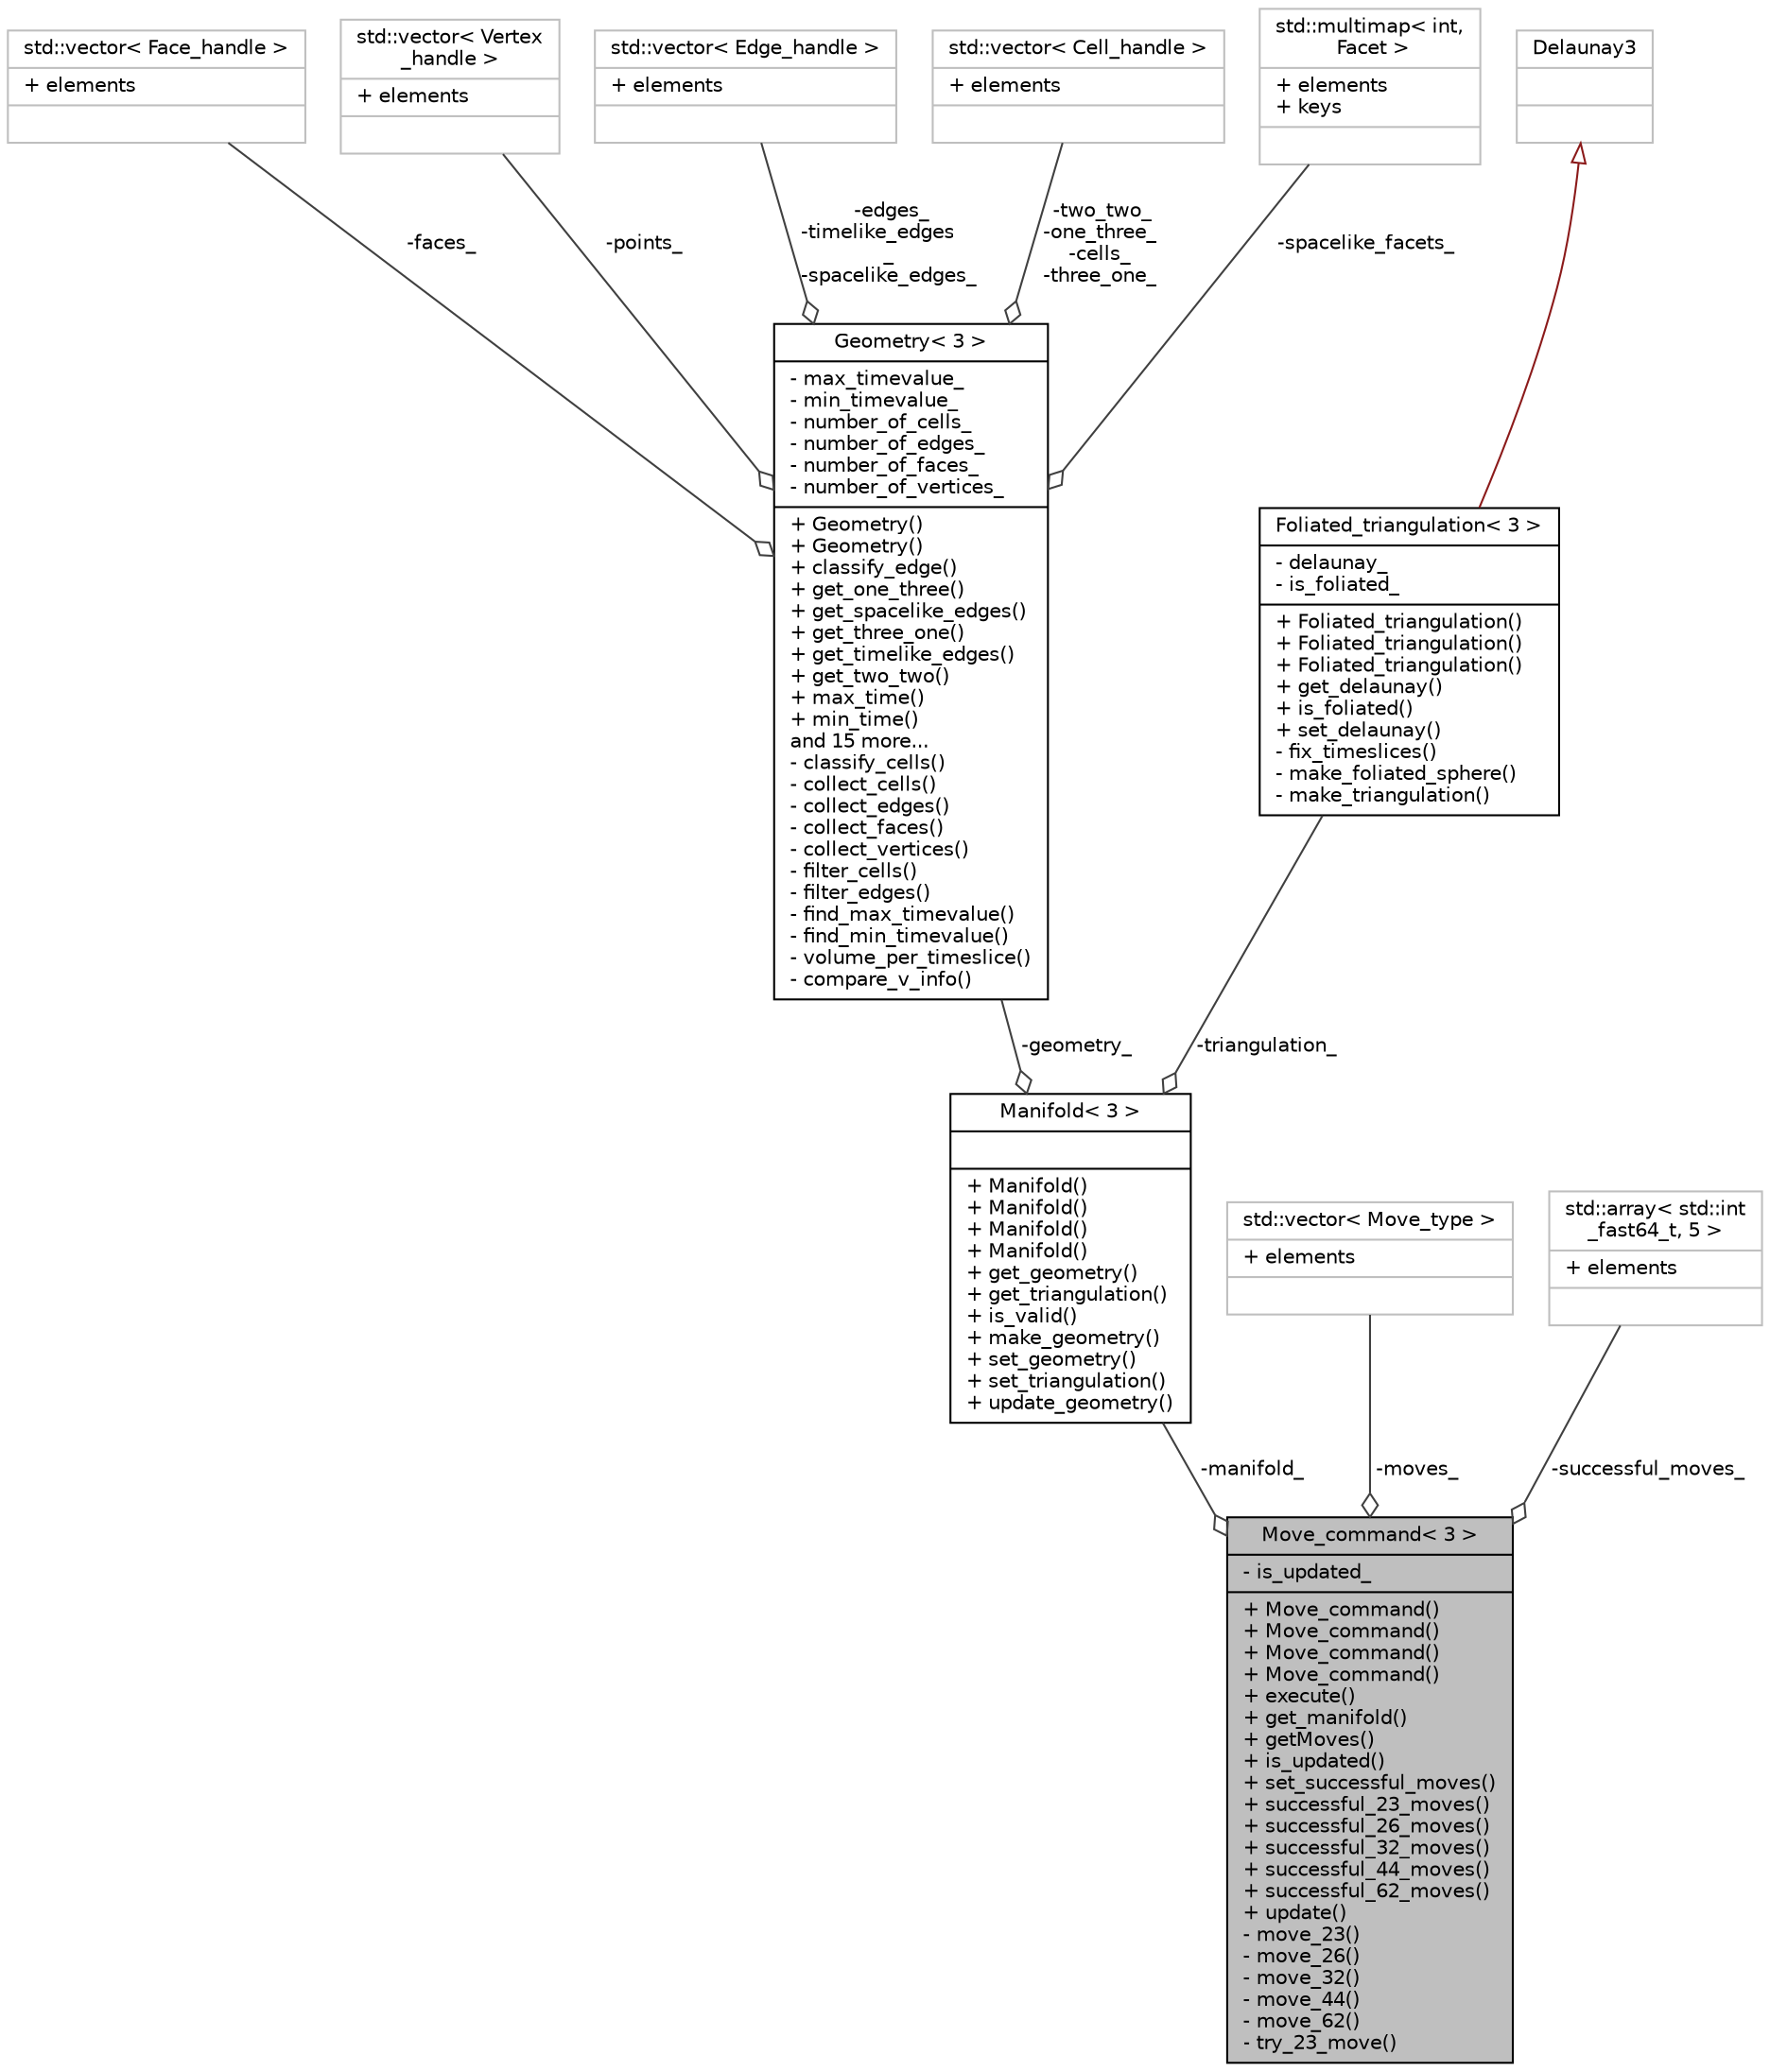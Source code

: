 digraph "Move_command&lt; 3 &gt;"
{
 // LATEX_PDF_SIZE
  edge [fontname="Helvetica",fontsize="10",labelfontname="Helvetica",labelfontsize="10"];
  node [fontname="Helvetica",fontsize="10",shape=record];
  Node1 [label="{Move_command\< 3 \>\n|- is_updated_\l|+ Move_command()\l+ Move_command()\l+ Move_command()\l+ Move_command()\l+ execute()\l+ get_manifold()\l+ getMoves()\l+ is_updated()\l+ set_successful_moves()\l+ successful_23_moves()\l+ successful_26_moves()\l+ successful_32_moves()\l+ successful_44_moves()\l+ successful_62_moves()\l+ update()\l- move_23()\l- move_26()\l- move_32()\l- move_44()\l- move_62()\l- try_23_move()\l}",height=0.2,width=0.4,color="black", fillcolor="grey75", style="filled", fontcolor="black",tooltip=" "];
  Node2 -> Node1 [color="grey25",fontsize="10",style="solid",label=" -manifold_" ,arrowhead="odiamond",fontname="Helvetica"];
  Node2 [label="{Manifold\< 3 \>\n||+ Manifold()\l+ Manifold()\l+ Manifold()\l+ Manifold()\l+ get_geometry()\l+ get_triangulation()\l+ is_valid()\l+ make_geometry()\l+ set_geometry()\l+ set_triangulation()\l+ update_geometry()\l}",height=0.2,width=0.4,color="black", fillcolor="white", style="filled",URL="$class_manifold_3_013_01_4.html",tooltip="3D Manifold"];
  Node3 -> Node2 [color="grey25",fontsize="10",style="solid",label=" -geometry_" ,arrowhead="odiamond",fontname="Helvetica"];
  Node3 [label="{Geometry\< 3 \>\n|- max_timevalue_\l- min_timevalue_\l- number_of_cells_\l- number_of_edges_\l- number_of_faces_\l- number_of_vertices_\l|+ Geometry()\l+ Geometry()\l+ classify_edge()\l+ get_one_three()\l+ get_spacelike_edges()\l+ get_three_one()\l+ get_timelike_edges()\l+ get_two_two()\l+ max_time()\l+ min_time()\land 15 more...\l- classify_cells()\l- collect_cells()\l- collect_edges()\l- collect_faces()\l- collect_vertices()\l- filter_cells()\l- filter_edges()\l- find_max_timevalue()\l- find_min_timevalue()\l- volume_per_timeslice()\l- compare_v_info()\l}",height=0.2,width=0.4,color="black", fillcolor="white", style="filled",URL="$class_geometry_3_013_01_4.html",tooltip="3D Geometry"];
  Node4 -> Node3 [color="grey25",fontsize="10",style="solid",label=" -faces_" ,arrowhead="odiamond",fontname="Helvetica"];
  Node4 [label="{std::vector\< Face_handle \>\n|+ elements\l|}",height=0.2,width=0.4,color="grey75", fillcolor="white", style="filled",tooltip=" "];
  Node5 -> Node3 [color="grey25",fontsize="10",style="solid",label=" -points_" ,arrowhead="odiamond",fontname="Helvetica"];
  Node5 [label="{std::vector\< Vertex\l_handle \>\n|+ elements\l|}",height=0.2,width=0.4,color="grey75", fillcolor="white", style="filled",tooltip=" "];
  Node6 -> Node3 [color="grey25",fontsize="10",style="solid",label=" -edges_\n-timelike_edges\l_\n-spacelike_edges_" ,arrowhead="odiamond",fontname="Helvetica"];
  Node6 [label="{std::vector\< Edge_handle \>\n|+ elements\l|}",height=0.2,width=0.4,color="grey75", fillcolor="white", style="filled",tooltip=" "];
  Node7 -> Node3 [color="grey25",fontsize="10",style="solid",label=" -two_two_\n-one_three_\n-cells_\n-three_one_" ,arrowhead="odiamond",fontname="Helvetica"];
  Node7 [label="{std::vector\< Cell_handle \>\n|+ elements\l|}",height=0.2,width=0.4,color="grey75", fillcolor="white", style="filled",tooltip=" "];
  Node8 -> Node3 [color="grey25",fontsize="10",style="solid",label=" -spacelike_facets_" ,arrowhead="odiamond",fontname="Helvetica"];
  Node8 [label="{std::multimap\< int,\l Facet \>\n|+ elements\l+ keys\l|}",height=0.2,width=0.4,color="grey75", fillcolor="white", style="filled",tooltip=" "];
  Node9 -> Node2 [color="grey25",fontsize="10",style="solid",label=" -triangulation_" ,arrowhead="odiamond",fontname="Helvetica"];
  Node9 [label="{Foliated_triangulation\< 3 \>\n|- delaunay_\l- is_foliated_\l|+ Foliated_triangulation()\l+ Foliated_triangulation()\l+ Foliated_triangulation()\l+ get_delaunay()\l+ is_foliated()\l+ set_delaunay()\l- fix_timeslices()\l- make_foliated_sphere()\l- make_triangulation()\l}",height=0.2,width=0.4,color="black", fillcolor="white", style="filled",URL="$class_foliated__triangulation_3_013_01_4.html",tooltip="3D Triangulation"];
  Node10 -> Node9 [dir="back",color="firebrick4",fontsize="10",style="solid",arrowtail="onormal",fontname="Helvetica"];
  Node10 [label="{Delaunay3\n||}",height=0.2,width=0.4,color="grey75", fillcolor="white", style="filled",tooltip=" "];
  Node11 -> Node1 [color="grey25",fontsize="10",style="solid",label=" -moves_" ,arrowhead="odiamond",fontname="Helvetica"];
  Node11 [label="{std::vector\< Move_type \>\n|+ elements\l|}",height=0.2,width=0.4,color="grey75", fillcolor="white", style="filled",tooltip=" "];
  Node12 -> Node1 [color="grey25",fontsize="10",style="solid",label=" -successful_moves_" ,arrowhead="odiamond",fontname="Helvetica"];
  Node12 [label="{std::array\< std::int\l_fast64_t, 5 \>\n|+ elements\l|}",height=0.2,width=0.4,color="grey75", fillcolor="white", style="filled",tooltip=" "];
}
